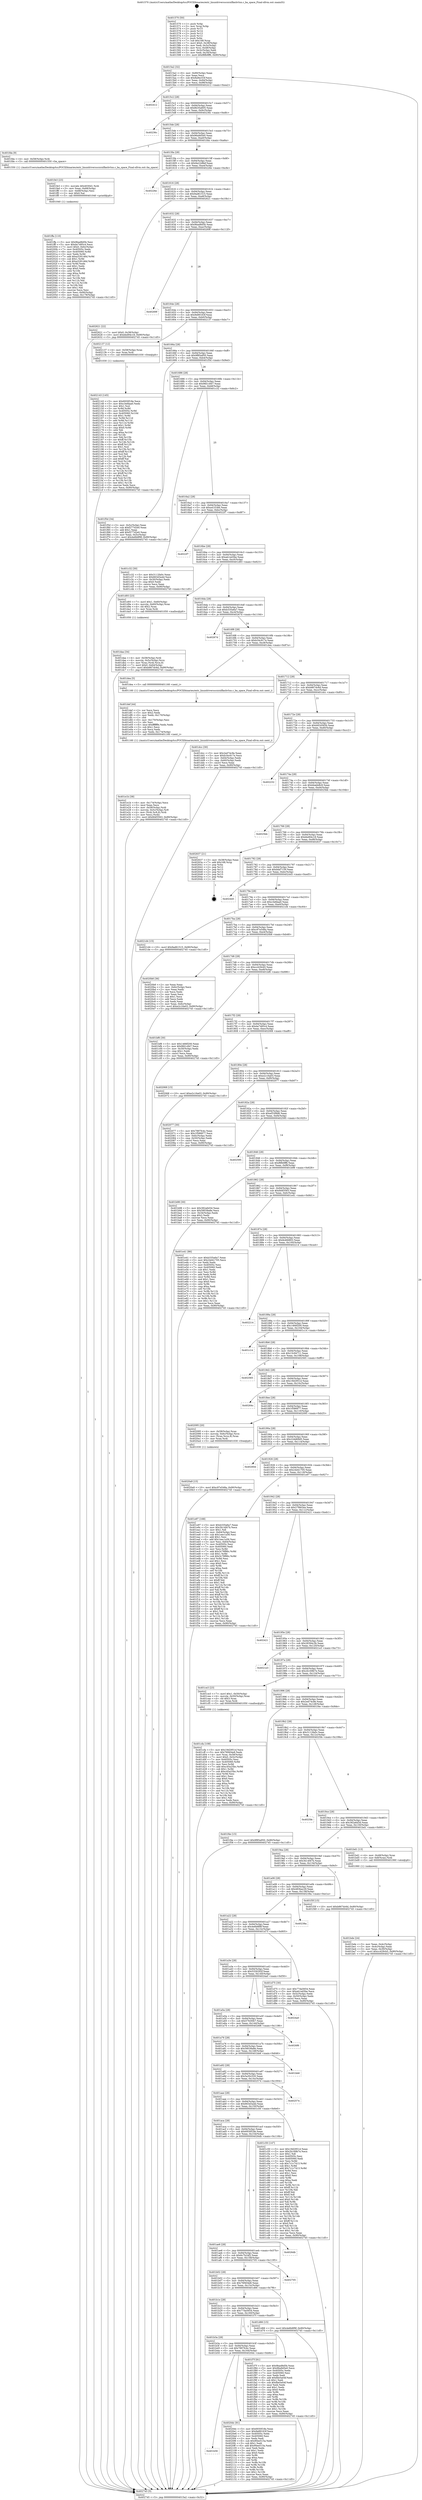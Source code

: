 digraph "0x401570" {
  label = "0x401570 (/mnt/c/Users/mathe/Desktop/tcc/POCII/binaries/extr_linuxdriversscsicxlflashvlun.c_ba_space_Final-ollvm.out::main(0))"
  labelloc = "t"
  node[shape=record]

  Entry [label="",width=0.3,height=0.3,shape=circle,fillcolor=black,style=filled]
  "0x4015a2" [label="{
     0x4015a2 [32]\l
     | [instrs]\l
     &nbsp;&nbsp;0x4015a2 \<+6\>: mov -0x90(%rbp),%eax\l
     &nbsp;&nbsp;0x4015a8 \<+2\>: mov %eax,%ecx\l
     &nbsp;&nbsp;0x4015aa \<+6\>: sub $0x8a9ec53f,%ecx\l
     &nbsp;&nbsp;0x4015b0 \<+6\>: mov %eax,-0x94(%rbp)\l
     &nbsp;&nbsp;0x4015b6 \<+6\>: mov %ecx,-0x98(%rbp)\l
     &nbsp;&nbsp;0x4015bc \<+6\>: je 0000000000402412 \<main+0xea2\>\l
  }"]
  "0x402412" [label="{
     0x402412\l
  }", style=dashed]
  "0x4015c2" [label="{
     0x4015c2 [28]\l
     | [instrs]\l
     &nbsp;&nbsp;0x4015c2 \<+5\>: jmp 00000000004015c7 \<main+0x57\>\l
     &nbsp;&nbsp;0x4015c7 \<+6\>: mov -0x94(%rbp),%eax\l
     &nbsp;&nbsp;0x4015cd \<+5\>: sub $0x8b35a605,%eax\l
     &nbsp;&nbsp;0x4015d2 \<+6\>: mov %eax,-0x9c(%rbp)\l
     &nbsp;&nbsp;0x4015d8 \<+6\>: je 000000000040236c \<main+0xdfc\>\l
  }"]
  Exit [label="",width=0.3,height=0.3,shape=circle,fillcolor=black,style=filled,peripheries=2]
  "0x40236c" [label="{
     0x40236c\l
  }", style=dashed]
  "0x4015de" [label="{
     0x4015de [28]\l
     | [instrs]\l
     &nbsp;&nbsp;0x4015de \<+5\>: jmp 00000000004015e3 \<main+0x73\>\l
     &nbsp;&nbsp;0x4015e3 \<+6\>: mov -0x94(%rbp),%eax\l
     &nbsp;&nbsp;0x4015e9 \<+5\>: sub $0x96a9d5e0,%eax\l
     &nbsp;&nbsp;0x4015ee \<+6\>: mov %eax,-0xa0(%rbp)\l
     &nbsp;&nbsp;0x4015f4 \<+6\>: je 0000000000401fda \<main+0xa6a\>\l
  }"]
  "0x402143" [label="{
     0x402143 [145]\l
     | [instrs]\l
     &nbsp;&nbsp;0x402143 \<+5\>: mov $0x6930f18e,%ecx\l
     &nbsp;&nbsp;0x402148 \<+5\>: mov $0xc3efdaa0,%edx\l
     &nbsp;&nbsp;0x40214d \<+3\>: mov $0x1,%sil\l
     &nbsp;&nbsp;0x402150 \<+3\>: xor %r8d,%r8d\l
     &nbsp;&nbsp;0x402153 \<+8\>: mov 0x40505c,%r9d\l
     &nbsp;&nbsp;0x40215b \<+8\>: mov 0x405060,%r10d\l
     &nbsp;&nbsp;0x402163 \<+4\>: sub $0x1,%r8d\l
     &nbsp;&nbsp;0x402167 \<+3\>: mov %r9d,%r11d\l
     &nbsp;&nbsp;0x40216a \<+3\>: add %r8d,%r11d\l
     &nbsp;&nbsp;0x40216d \<+4\>: imul %r11d,%r9d\l
     &nbsp;&nbsp;0x402171 \<+4\>: and $0x1,%r9d\l
     &nbsp;&nbsp;0x402175 \<+4\>: cmp $0x0,%r9d\l
     &nbsp;&nbsp;0x402179 \<+3\>: sete %bl\l
     &nbsp;&nbsp;0x40217c \<+4\>: cmp $0xa,%r10d\l
     &nbsp;&nbsp;0x402180 \<+4\>: setl %r14b\l
     &nbsp;&nbsp;0x402184 \<+3\>: mov %bl,%r15b\l
     &nbsp;&nbsp;0x402187 \<+4\>: xor $0xff,%r15b\l
     &nbsp;&nbsp;0x40218b \<+3\>: mov %r14b,%r12b\l
     &nbsp;&nbsp;0x40218e \<+4\>: xor $0xff,%r12b\l
     &nbsp;&nbsp;0x402192 \<+4\>: xor $0x1,%sil\l
     &nbsp;&nbsp;0x402196 \<+3\>: mov %r15b,%r13b\l
     &nbsp;&nbsp;0x402199 \<+4\>: and $0xff,%r13b\l
     &nbsp;&nbsp;0x40219d \<+3\>: and %sil,%bl\l
     &nbsp;&nbsp;0x4021a0 \<+3\>: mov %r12b,%al\l
     &nbsp;&nbsp;0x4021a3 \<+2\>: and $0xff,%al\l
     &nbsp;&nbsp;0x4021a5 \<+3\>: and %sil,%r14b\l
     &nbsp;&nbsp;0x4021a8 \<+3\>: or %bl,%r13b\l
     &nbsp;&nbsp;0x4021ab \<+3\>: or %r14b,%al\l
     &nbsp;&nbsp;0x4021ae \<+3\>: xor %al,%r13b\l
     &nbsp;&nbsp;0x4021b1 \<+3\>: or %r12b,%r15b\l
     &nbsp;&nbsp;0x4021b4 \<+4\>: xor $0xff,%r15b\l
     &nbsp;&nbsp;0x4021b8 \<+4\>: or $0x1,%sil\l
     &nbsp;&nbsp;0x4021bc \<+3\>: and %sil,%r15b\l
     &nbsp;&nbsp;0x4021bf \<+3\>: or %r15b,%r13b\l
     &nbsp;&nbsp;0x4021c2 \<+4\>: test $0x1,%r13b\l
     &nbsp;&nbsp;0x4021c6 \<+3\>: cmovne %edx,%ecx\l
     &nbsp;&nbsp;0x4021c9 \<+6\>: mov %ecx,-0x90(%rbp)\l
     &nbsp;&nbsp;0x4021cf \<+5\>: jmp 0000000000402745 \<main+0x11d5\>\l
  }"]
  "0x401fda" [label="{
     0x401fda [9]\l
     | [instrs]\l
     &nbsp;&nbsp;0x401fda \<+4\>: mov -0x58(%rbp),%rdi\l
     &nbsp;&nbsp;0x401fde \<+5\>: call 0000000000401550 \<ba_space\>\l
     | [calls]\l
     &nbsp;&nbsp;0x401550 \{1\} (/mnt/c/Users/mathe/Desktop/tcc/POCII/binaries/extr_linuxdriversscsicxlflashvlun.c_ba_space_Final-ollvm.out::ba_space)\l
  }"]
  "0x4015fa" [label="{
     0x4015fa [28]\l
     | [instrs]\l
     &nbsp;&nbsp;0x4015fa \<+5\>: jmp 00000000004015ff \<main+0x8f\>\l
     &nbsp;&nbsp;0x4015ff \<+6\>: mov -0x94(%rbp),%eax\l
     &nbsp;&nbsp;0x401605 \<+5\>: sub $0x9a22d8ef,%eax\l
     &nbsp;&nbsp;0x40160a \<+6\>: mov %eax,-0xa4(%rbp)\l
     &nbsp;&nbsp;0x401610 \<+6\>: je 000000000040226e \<main+0xcfe\>\l
  }"]
  "0x401b56" [label="{
     0x401b56\l
  }", style=dashed]
  "0x40226e" [label="{
     0x40226e\l
  }", style=dashed]
  "0x401616" [label="{
     0x401616 [28]\l
     | [instrs]\l
     &nbsp;&nbsp;0x401616 \<+5\>: jmp 000000000040161b \<main+0xab\>\l
     &nbsp;&nbsp;0x40161b \<+6\>: mov -0x94(%rbp),%eax\l
     &nbsp;&nbsp;0x401621 \<+5\>: sub $0x9ad61515,%eax\l
     &nbsp;&nbsp;0x401626 \<+6\>: mov %eax,-0xa8(%rbp)\l
     &nbsp;&nbsp;0x40162c \<+6\>: je 0000000000402621 \<main+0x10b1\>\l
  }"]
  "0x4020dc" [label="{
     0x4020dc [91]\l
     | [instrs]\l
     &nbsp;&nbsp;0x4020dc \<+5\>: mov $0x6930f18e,%eax\l
     &nbsp;&nbsp;0x4020e1 \<+5\>: mov $0x9e89163f,%ecx\l
     &nbsp;&nbsp;0x4020e6 \<+7\>: mov 0x40505c,%edx\l
     &nbsp;&nbsp;0x4020ed \<+7\>: mov 0x405060,%esi\l
     &nbsp;&nbsp;0x4020f4 \<+2\>: mov %edx,%edi\l
     &nbsp;&nbsp;0x4020f6 \<+6\>: sub $0x90ee515a,%edi\l
     &nbsp;&nbsp;0x4020fc \<+3\>: sub $0x1,%edi\l
     &nbsp;&nbsp;0x4020ff \<+6\>: add $0x90ee515a,%edi\l
     &nbsp;&nbsp;0x402105 \<+3\>: imul %edi,%edx\l
     &nbsp;&nbsp;0x402108 \<+3\>: and $0x1,%edx\l
     &nbsp;&nbsp;0x40210b \<+3\>: cmp $0x0,%edx\l
     &nbsp;&nbsp;0x40210e \<+4\>: sete %r8b\l
     &nbsp;&nbsp;0x402112 \<+3\>: cmp $0xa,%esi\l
     &nbsp;&nbsp;0x402115 \<+4\>: setl %r9b\l
     &nbsp;&nbsp;0x402119 \<+3\>: mov %r8b,%r10b\l
     &nbsp;&nbsp;0x40211c \<+3\>: and %r9b,%r10b\l
     &nbsp;&nbsp;0x40211f \<+3\>: xor %r9b,%r8b\l
     &nbsp;&nbsp;0x402122 \<+3\>: or %r8b,%r10b\l
     &nbsp;&nbsp;0x402125 \<+4\>: test $0x1,%r10b\l
     &nbsp;&nbsp;0x402129 \<+3\>: cmovne %ecx,%eax\l
     &nbsp;&nbsp;0x40212c \<+6\>: mov %eax,-0x90(%rbp)\l
     &nbsp;&nbsp;0x402132 \<+5\>: jmp 0000000000402745 \<main+0x11d5\>\l
  }"]
  "0x402621" [label="{
     0x402621 [22]\l
     | [instrs]\l
     &nbsp;&nbsp;0x402621 \<+7\>: movl $0x0,-0x38(%rbp)\l
     &nbsp;&nbsp;0x402628 \<+10\>: movl $0xbbd94c18,-0x90(%rbp)\l
     &nbsp;&nbsp;0x402632 \<+5\>: jmp 0000000000402745 \<main+0x11d5\>\l
  }"]
  "0x401632" [label="{
     0x401632 [28]\l
     | [instrs]\l
     &nbsp;&nbsp;0x401632 \<+5\>: jmp 0000000000401637 \<main+0xc7\>\l
     &nbsp;&nbsp;0x401637 \<+6\>: mov -0x94(%rbp),%eax\l
     &nbsp;&nbsp;0x40163d \<+5\>: sub $0x9bad8d5b,%eax\l
     &nbsp;&nbsp;0x401642 \<+6\>: mov %eax,-0xac(%rbp)\l
     &nbsp;&nbsp;0x401648 \<+6\>: je 000000000040269f \<main+0x112f\>\l
  }"]
  "0x4020a9" [label="{
     0x4020a9 [15]\l
     | [instrs]\l
     &nbsp;&nbsp;0x4020a9 \<+10\>: movl $0xc97e548a,-0x90(%rbp)\l
     &nbsp;&nbsp;0x4020b3 \<+5\>: jmp 0000000000402745 \<main+0x11d5\>\l
  }"]
  "0x40269f" [label="{
     0x40269f\l
  }", style=dashed]
  "0x40164e" [label="{
     0x40164e [28]\l
     | [instrs]\l
     &nbsp;&nbsp;0x40164e \<+5\>: jmp 0000000000401653 \<main+0xe3\>\l
     &nbsp;&nbsp;0x401653 \<+6\>: mov -0x94(%rbp),%eax\l
     &nbsp;&nbsp;0x401659 \<+5\>: sub $0x9e89163f,%eax\l
     &nbsp;&nbsp;0x40165e \<+6\>: mov %eax,-0xb0(%rbp)\l
     &nbsp;&nbsp;0x401664 \<+6\>: je 0000000000402137 \<main+0xbc7\>\l
  }"]
  "0x401ffa" [label="{
     0x401ffa [110]\l
     | [instrs]\l
     &nbsp;&nbsp;0x401ffa \<+5\>: mov $0x9bad8d5b,%esi\l
     &nbsp;&nbsp;0x401fff \<+5\>: mov $0xda7485c4,%ecx\l
     &nbsp;&nbsp;0x402004 \<+7\>: movl $0x0,-0x6c(%rbp)\l
     &nbsp;&nbsp;0x40200b \<+7\>: mov 0x40505c,%edx\l
     &nbsp;&nbsp;0x402012 \<+8\>: mov 0x405060,%r8d\l
     &nbsp;&nbsp;0x40201a \<+3\>: mov %edx,%r9d\l
     &nbsp;&nbsp;0x40201d \<+7\>: add $0xa328146d,%r9d\l
     &nbsp;&nbsp;0x402024 \<+4\>: sub $0x1,%r9d\l
     &nbsp;&nbsp;0x402028 \<+7\>: sub $0xa328146d,%r9d\l
     &nbsp;&nbsp;0x40202f \<+4\>: imul %r9d,%edx\l
     &nbsp;&nbsp;0x402033 \<+3\>: and $0x1,%edx\l
     &nbsp;&nbsp;0x402036 \<+3\>: cmp $0x0,%edx\l
     &nbsp;&nbsp;0x402039 \<+4\>: sete %r10b\l
     &nbsp;&nbsp;0x40203d \<+4\>: cmp $0xa,%r8d\l
     &nbsp;&nbsp;0x402041 \<+4\>: setl %r11b\l
     &nbsp;&nbsp;0x402045 \<+3\>: mov %r10b,%bl\l
     &nbsp;&nbsp;0x402048 \<+3\>: and %r11b,%bl\l
     &nbsp;&nbsp;0x40204b \<+3\>: xor %r11b,%r10b\l
     &nbsp;&nbsp;0x40204e \<+3\>: or %r10b,%bl\l
     &nbsp;&nbsp;0x402051 \<+3\>: test $0x1,%bl\l
     &nbsp;&nbsp;0x402054 \<+3\>: cmovne %ecx,%esi\l
     &nbsp;&nbsp;0x402057 \<+6\>: mov %esi,-0x90(%rbp)\l
     &nbsp;&nbsp;0x40205d \<+6\>: mov %eax,-0x178(%rbp)\l
     &nbsp;&nbsp;0x402063 \<+5\>: jmp 0000000000402745 \<main+0x11d5\>\l
  }"]
  "0x402137" [label="{
     0x402137 [12]\l
     | [instrs]\l
     &nbsp;&nbsp;0x402137 \<+4\>: mov -0x58(%rbp),%rax\l
     &nbsp;&nbsp;0x40213b \<+3\>: mov %rax,%rdi\l
     &nbsp;&nbsp;0x40213e \<+5\>: call 0000000000401030 \<free@plt\>\l
     | [calls]\l
     &nbsp;&nbsp;0x401030 \{1\} (unknown)\l
  }"]
  "0x40166a" [label="{
     0x40166a [28]\l
     | [instrs]\l
     &nbsp;&nbsp;0x40166a \<+5\>: jmp 000000000040166f \<main+0xff\>\l
     &nbsp;&nbsp;0x40166f \<+6\>: mov -0x94(%rbp),%eax\l
     &nbsp;&nbsp;0x401675 \<+5\>: sub $0x9f85a950,%eax\l
     &nbsp;&nbsp;0x40167a \<+6\>: mov %eax,-0xb4(%rbp)\l
     &nbsp;&nbsp;0x401680 \<+6\>: je 0000000000401f5d \<main+0x9ed\>\l
  }"]
  "0x401fe3" [label="{
     0x401fe3 [23]\l
     | [instrs]\l
     &nbsp;&nbsp;0x401fe3 \<+10\>: movabs $0x4030d1,%rdi\l
     &nbsp;&nbsp;0x401fed \<+3\>: mov %eax,-0x68(%rbp)\l
     &nbsp;&nbsp;0x401ff0 \<+3\>: mov -0x68(%rbp),%esi\l
     &nbsp;&nbsp;0x401ff3 \<+2\>: mov $0x0,%al\l
     &nbsp;&nbsp;0x401ff5 \<+5\>: call 0000000000401040 \<printf@plt\>\l
     | [calls]\l
     &nbsp;&nbsp;0x401040 \{1\} (unknown)\l
  }"]
  "0x401f5d" [label="{
     0x401f5d [34]\l
     | [instrs]\l
     &nbsp;&nbsp;0x401f5d \<+3\>: mov -0x5c(%rbp),%eax\l
     &nbsp;&nbsp;0x401f60 \<+5\>: sub $0xf277d2e0,%eax\l
     &nbsp;&nbsp;0x401f65 \<+3\>: add $0x1,%eax\l
     &nbsp;&nbsp;0x401f68 \<+5\>: add $0xf277d2e0,%eax\l
     &nbsp;&nbsp;0x401f6d \<+3\>: mov %eax,-0x5c(%rbp)\l
     &nbsp;&nbsp;0x401f70 \<+10\>: movl $0x4e6b8f9f,-0x90(%rbp)\l
     &nbsp;&nbsp;0x401f7a \<+5\>: jmp 0000000000402745 \<main+0x11d5\>\l
  }"]
  "0x401686" [label="{
     0x401686 [28]\l
     | [instrs]\l
     &nbsp;&nbsp;0x401686 \<+5\>: jmp 000000000040168b \<main+0x11b\>\l
     &nbsp;&nbsp;0x40168b \<+6\>: mov -0x94(%rbp),%eax\l
     &nbsp;&nbsp;0x401691 \<+5\>: sub $0x9fd1c847,%eax\l
     &nbsp;&nbsp;0x401696 \<+6\>: mov %eax,-0xb8(%rbp)\l
     &nbsp;&nbsp;0x40169c \<+6\>: je 0000000000401c32 \<main+0x6c2\>\l
  }"]
  "0x401b3a" [label="{
     0x401b3a [28]\l
     | [instrs]\l
     &nbsp;&nbsp;0x401b3a \<+5\>: jmp 0000000000401b3f \<main+0x5cf\>\l
     &nbsp;&nbsp;0x401b3f \<+6\>: mov -0x94(%rbp),%eax\l
     &nbsp;&nbsp;0x401b45 \<+5\>: sub $0x7897fc4c,%eax\l
     &nbsp;&nbsp;0x401b4a \<+6\>: mov %eax,-0x164(%rbp)\l
     &nbsp;&nbsp;0x401b50 \<+6\>: je 00000000004020dc \<main+0xb6c\>\l
  }"]
  "0x401c32" [label="{
     0x401c32 [30]\l
     | [instrs]\l
     &nbsp;&nbsp;0x401c32 \<+5\>: mov $0x3112fa0c,%eax\l
     &nbsp;&nbsp;0x401c37 \<+5\>: mov $0x663d3a4d,%ecx\l
     &nbsp;&nbsp;0x401c3c \<+3\>: mov -0x30(%rbp),%edx\l
     &nbsp;&nbsp;0x401c3f \<+3\>: cmp $0x0,%edx\l
     &nbsp;&nbsp;0x401c42 \<+3\>: cmove %ecx,%eax\l
     &nbsp;&nbsp;0x401c45 \<+6\>: mov %eax,-0x90(%rbp)\l
     &nbsp;&nbsp;0x401c4b \<+5\>: jmp 0000000000402745 \<main+0x11d5\>\l
  }"]
  "0x4016a2" [label="{
     0x4016a2 [28]\l
     | [instrs]\l
     &nbsp;&nbsp;0x4016a2 \<+5\>: jmp 00000000004016a7 \<main+0x137\>\l
     &nbsp;&nbsp;0x4016a7 \<+6\>: mov -0x94(%rbp),%eax\l
     &nbsp;&nbsp;0x4016ad \<+5\>: sub $0xa41f1feb,%eax\l
     &nbsp;&nbsp;0x4016b2 \<+6\>: mov %eax,-0xbc(%rbp)\l
     &nbsp;&nbsp;0x4016b8 \<+6\>: je 00000000004022f7 \<main+0xd87\>\l
  }"]
  "0x401f7f" [label="{
     0x401f7f [91]\l
     | [instrs]\l
     &nbsp;&nbsp;0x401f7f \<+5\>: mov $0x9bad8d5b,%eax\l
     &nbsp;&nbsp;0x401f84 \<+5\>: mov $0x96a9d5e0,%ecx\l
     &nbsp;&nbsp;0x401f89 \<+7\>: mov 0x40505c,%edx\l
     &nbsp;&nbsp;0x401f90 \<+7\>: mov 0x405060,%esi\l
     &nbsp;&nbsp;0x401f97 \<+2\>: mov %edx,%edi\l
     &nbsp;&nbsp;0x401f99 \<+6\>: add $0xfbe5a04f,%edi\l
     &nbsp;&nbsp;0x401f9f \<+3\>: sub $0x1,%edi\l
     &nbsp;&nbsp;0x401fa2 \<+6\>: sub $0xfbe5a04f,%edi\l
     &nbsp;&nbsp;0x401fa8 \<+3\>: imul %edi,%edx\l
     &nbsp;&nbsp;0x401fab \<+3\>: and $0x1,%edx\l
     &nbsp;&nbsp;0x401fae \<+3\>: cmp $0x0,%edx\l
     &nbsp;&nbsp;0x401fb1 \<+4\>: sete %r8b\l
     &nbsp;&nbsp;0x401fb5 \<+3\>: cmp $0xa,%esi\l
     &nbsp;&nbsp;0x401fb8 \<+4\>: setl %r9b\l
     &nbsp;&nbsp;0x401fbc \<+3\>: mov %r8b,%r10b\l
     &nbsp;&nbsp;0x401fbf \<+3\>: and %r9b,%r10b\l
     &nbsp;&nbsp;0x401fc2 \<+3\>: xor %r9b,%r8b\l
     &nbsp;&nbsp;0x401fc5 \<+3\>: or %r8b,%r10b\l
     &nbsp;&nbsp;0x401fc8 \<+4\>: test $0x1,%r10b\l
     &nbsp;&nbsp;0x401fcc \<+3\>: cmovne %ecx,%eax\l
     &nbsp;&nbsp;0x401fcf \<+6\>: mov %eax,-0x90(%rbp)\l
     &nbsp;&nbsp;0x401fd5 \<+5\>: jmp 0000000000402745 \<main+0x11d5\>\l
  }"]
  "0x4022f7" [label="{
     0x4022f7\l
  }", style=dashed]
  "0x4016be" [label="{
     0x4016be [28]\l
     | [instrs]\l
     &nbsp;&nbsp;0x4016be \<+5\>: jmp 00000000004016c3 \<main+0x153\>\l
     &nbsp;&nbsp;0x4016c3 \<+6\>: mov -0x94(%rbp),%eax\l
     &nbsp;&nbsp;0x4016c9 \<+5\>: sub $0xab1ed3be,%eax\l
     &nbsp;&nbsp;0x4016ce \<+6\>: mov %eax,-0xc0(%rbp)\l
     &nbsp;&nbsp;0x4016d4 \<+6\>: je 0000000000401d93 \<main+0x823\>\l
  }"]
  "0x401e1b" [label="{
     0x401e1b [38]\l
     | [instrs]\l
     &nbsp;&nbsp;0x401e1b \<+6\>: mov -0x174(%rbp),%ecx\l
     &nbsp;&nbsp;0x401e21 \<+3\>: imul %eax,%ecx\l
     &nbsp;&nbsp;0x401e24 \<+4\>: mov -0x58(%rbp),%rdi\l
     &nbsp;&nbsp;0x401e28 \<+4\>: movslq -0x5c(%rbp),%r8\l
     &nbsp;&nbsp;0x401e2c \<+4\>: mov (%rdi,%r8,8),%rdi\l
     &nbsp;&nbsp;0x401e30 \<+2\>: mov %ecx,(%rdi)\l
     &nbsp;&nbsp;0x401e32 \<+10\>: movl $0xfd4f3563,-0x90(%rbp)\l
     &nbsp;&nbsp;0x401e3c \<+5\>: jmp 0000000000402745 \<main+0x11d5\>\l
  }"]
  "0x401d93" [label="{
     0x401d93 [23]\l
     | [instrs]\l
     &nbsp;&nbsp;0x401d93 \<+7\>: movl $0x1,-0x60(%rbp)\l
     &nbsp;&nbsp;0x401d9a \<+4\>: movslq -0x60(%rbp),%rax\l
     &nbsp;&nbsp;0x401d9e \<+4\>: shl $0x2,%rax\l
     &nbsp;&nbsp;0x401da2 \<+3\>: mov %rax,%rdi\l
     &nbsp;&nbsp;0x401da5 \<+5\>: call 0000000000401050 \<malloc@plt\>\l
     | [calls]\l
     &nbsp;&nbsp;0x401050 \{1\} (unknown)\l
  }"]
  "0x4016da" [label="{
     0x4016da [28]\l
     | [instrs]\l
     &nbsp;&nbsp;0x4016da \<+5\>: jmp 00000000004016df \<main+0x16f\>\l
     &nbsp;&nbsp;0x4016df \<+6\>: mov -0x94(%rbp),%eax\l
     &nbsp;&nbsp;0x4016e5 \<+5\>: sub $0xb335a6a7,%eax\l
     &nbsp;&nbsp;0x4016ea \<+6\>: mov %eax,-0xc4(%rbp)\l
     &nbsp;&nbsp;0x4016f0 \<+6\>: je 000000000040267d \<main+0x110d\>\l
  }"]
  "0x401def" [label="{
     0x401def [44]\l
     | [instrs]\l
     &nbsp;&nbsp;0x401def \<+2\>: xor %ecx,%ecx\l
     &nbsp;&nbsp;0x401df1 \<+5\>: mov $0x2,%edx\l
     &nbsp;&nbsp;0x401df6 \<+6\>: mov %edx,-0x170(%rbp)\l
     &nbsp;&nbsp;0x401dfc \<+1\>: cltd\l
     &nbsp;&nbsp;0x401dfd \<+6\>: mov -0x170(%rbp),%esi\l
     &nbsp;&nbsp;0x401e03 \<+2\>: idiv %esi\l
     &nbsp;&nbsp;0x401e05 \<+6\>: imul $0xfffffffe,%edx,%edx\l
     &nbsp;&nbsp;0x401e0b \<+3\>: sub $0x1,%ecx\l
     &nbsp;&nbsp;0x401e0e \<+2\>: sub %ecx,%edx\l
     &nbsp;&nbsp;0x401e10 \<+6\>: mov %edx,-0x174(%rbp)\l
     &nbsp;&nbsp;0x401e16 \<+5\>: call 0000000000401160 \<next_i\>\l
     | [calls]\l
     &nbsp;&nbsp;0x401160 \{1\} (/mnt/c/Users/mathe/Desktop/tcc/POCII/binaries/extr_linuxdriversscsicxlflashvlun.c_ba_space_Final-ollvm.out::next_i)\l
  }"]
  "0x40267d" [label="{
     0x40267d\l
  }", style=dashed]
  "0x4016f6" [label="{
     0x4016f6 [28]\l
     | [instrs]\l
     &nbsp;&nbsp;0x4016f6 \<+5\>: jmp 00000000004016fb \<main+0x18b\>\l
     &nbsp;&nbsp;0x4016fb \<+6\>: mov -0x94(%rbp),%eax\l
     &nbsp;&nbsp;0x401701 \<+5\>: sub $0xb34c917e,%eax\l
     &nbsp;&nbsp;0x401706 \<+6\>: mov %eax,-0xc8(%rbp)\l
     &nbsp;&nbsp;0x40170c \<+6\>: je 0000000000401dea \<main+0x87a\>\l
  }"]
  "0x401daa" [label="{
     0x401daa [34]\l
     | [instrs]\l
     &nbsp;&nbsp;0x401daa \<+4\>: mov -0x58(%rbp),%rdi\l
     &nbsp;&nbsp;0x401dae \<+4\>: movslq -0x5c(%rbp),%rcx\l
     &nbsp;&nbsp;0x401db2 \<+4\>: mov %rax,(%rdi,%rcx,8)\l
     &nbsp;&nbsp;0x401db6 \<+7\>: movl $0x0,-0x64(%rbp)\l
     &nbsp;&nbsp;0x401dbd \<+10\>: movl $0xb867dc6d,-0x90(%rbp)\l
     &nbsp;&nbsp;0x401dc7 \<+5\>: jmp 0000000000402745 \<main+0x11d5\>\l
  }"]
  "0x401dea" [label="{
     0x401dea [5]\l
     | [instrs]\l
     &nbsp;&nbsp;0x401dea \<+5\>: call 0000000000401160 \<next_i\>\l
     | [calls]\l
     &nbsp;&nbsp;0x401160 \{1\} (/mnt/c/Users/mathe/Desktop/tcc/POCII/binaries/extr_linuxdriversscsicxlflashvlun.c_ba_space_Final-ollvm.out::next_i)\l
  }"]
  "0x401712" [label="{
     0x401712 [28]\l
     | [instrs]\l
     &nbsp;&nbsp;0x401712 \<+5\>: jmp 0000000000401717 \<main+0x1a7\>\l
     &nbsp;&nbsp;0x401717 \<+6\>: mov -0x94(%rbp),%eax\l
     &nbsp;&nbsp;0x40171d \<+5\>: sub $0xb867dc6d,%eax\l
     &nbsp;&nbsp;0x401722 \<+6\>: mov %eax,-0xcc(%rbp)\l
     &nbsp;&nbsp;0x401728 \<+6\>: je 0000000000401dcc \<main+0x85c\>\l
  }"]
  "0x401b1e" [label="{
     0x401b1e [28]\l
     | [instrs]\l
     &nbsp;&nbsp;0x401b1e \<+5\>: jmp 0000000000401b23 \<main+0x5b3\>\l
     &nbsp;&nbsp;0x401b23 \<+6\>: mov -0x94(%rbp),%eax\l
     &nbsp;&nbsp;0x401b29 \<+5\>: sub $0x77da5654,%eax\l
     &nbsp;&nbsp;0x401b2e \<+6\>: mov %eax,-0x160(%rbp)\l
     &nbsp;&nbsp;0x401b34 \<+6\>: je 0000000000401f7f \<main+0xa0f\>\l
  }"]
  "0x401dcc" [label="{
     0x401dcc [30]\l
     | [instrs]\l
     &nbsp;&nbsp;0x401dcc \<+5\>: mov $0x2ed74c9e,%eax\l
     &nbsp;&nbsp;0x401dd1 \<+5\>: mov $0xb34c917e,%ecx\l
     &nbsp;&nbsp;0x401dd6 \<+3\>: mov -0x64(%rbp),%edx\l
     &nbsp;&nbsp;0x401dd9 \<+3\>: cmp -0x60(%rbp),%edx\l
     &nbsp;&nbsp;0x401ddc \<+3\>: cmovl %ecx,%eax\l
     &nbsp;&nbsp;0x401ddf \<+6\>: mov %eax,-0x90(%rbp)\l
     &nbsp;&nbsp;0x401de5 \<+5\>: jmp 0000000000402745 \<main+0x11d5\>\l
  }"]
  "0x40172e" [label="{
     0x40172e [28]\l
     | [instrs]\l
     &nbsp;&nbsp;0x40172e \<+5\>: jmp 0000000000401733 \<main+0x1c3\>\l
     &nbsp;&nbsp;0x401733 \<+6\>: mov -0x94(%rbp),%eax\l
     &nbsp;&nbsp;0x401739 \<+5\>: sub $0xb924565b,%eax\l
     &nbsp;&nbsp;0x40173e \<+6\>: mov %eax,-0xd0(%rbp)\l
     &nbsp;&nbsp;0x401744 \<+6\>: je 0000000000402232 \<main+0xcc2\>\l
  }"]
  "0x401d66" [label="{
     0x401d66 [15]\l
     | [instrs]\l
     &nbsp;&nbsp;0x401d66 \<+10\>: movl $0x4e6b8f9f,-0x90(%rbp)\l
     &nbsp;&nbsp;0x401d70 \<+5\>: jmp 0000000000402745 \<main+0x11d5\>\l
  }"]
  "0x402232" [label="{
     0x402232\l
  }", style=dashed]
  "0x40174a" [label="{
     0x40174a [28]\l
     | [instrs]\l
     &nbsp;&nbsp;0x40174a \<+5\>: jmp 000000000040174f \<main+0x1df\>\l
     &nbsp;&nbsp;0x40174f \<+6\>: mov -0x94(%rbp),%eax\l
     &nbsp;&nbsp;0x401755 \<+5\>: sub $0xbbabb8c9,%eax\l
     &nbsp;&nbsp;0x40175a \<+6\>: mov %eax,-0xd4(%rbp)\l
     &nbsp;&nbsp;0x401760 \<+6\>: je 00000000004025bb \<main+0x104b\>\l
  }"]
  "0x401b02" [label="{
     0x401b02 [28]\l
     | [instrs]\l
     &nbsp;&nbsp;0x401b02 \<+5\>: jmp 0000000000401b07 \<main+0x597\>\l
     &nbsp;&nbsp;0x401b07 \<+6\>: mov -0x94(%rbp),%eax\l
     &nbsp;&nbsp;0x401b0d \<+5\>: sub $0x76f404e8,%eax\l
     &nbsp;&nbsp;0x401b12 \<+6\>: mov %eax,-0x15c(%rbp)\l
     &nbsp;&nbsp;0x401b18 \<+6\>: je 0000000000401d66 \<main+0x7f6\>\l
  }"]
  "0x4025bb" [label="{
     0x4025bb\l
  }", style=dashed]
  "0x401766" [label="{
     0x401766 [28]\l
     | [instrs]\l
     &nbsp;&nbsp;0x401766 \<+5\>: jmp 000000000040176b \<main+0x1fb\>\l
     &nbsp;&nbsp;0x40176b \<+6\>: mov -0x94(%rbp),%eax\l
     &nbsp;&nbsp;0x401771 \<+5\>: sub $0xbbd94c18,%eax\l
     &nbsp;&nbsp;0x401776 \<+6\>: mov %eax,-0xd8(%rbp)\l
     &nbsp;&nbsp;0x40177c \<+6\>: je 0000000000402637 \<main+0x10c7\>\l
  }"]
  "0x402705" [label="{
     0x402705\l
  }", style=dashed]
  "0x402637" [label="{
     0x402637 [21]\l
     | [instrs]\l
     &nbsp;&nbsp;0x402637 \<+3\>: mov -0x38(%rbp),%eax\l
     &nbsp;&nbsp;0x40263a \<+7\>: add $0x168,%rsp\l
     &nbsp;&nbsp;0x402641 \<+1\>: pop %rbx\l
     &nbsp;&nbsp;0x402642 \<+2\>: pop %r12\l
     &nbsp;&nbsp;0x402644 \<+2\>: pop %r13\l
     &nbsp;&nbsp;0x402646 \<+2\>: pop %r14\l
     &nbsp;&nbsp;0x402648 \<+2\>: pop %r15\l
     &nbsp;&nbsp;0x40264a \<+1\>: pop %rbp\l
     &nbsp;&nbsp;0x40264b \<+1\>: ret\l
  }"]
  "0x401782" [label="{
     0x401782 [28]\l
     | [instrs]\l
     &nbsp;&nbsp;0x401782 \<+5\>: jmp 0000000000401787 \<main+0x217\>\l
     &nbsp;&nbsp;0x401787 \<+6\>: mov -0x94(%rbp),%eax\l
     &nbsp;&nbsp;0x40178d \<+5\>: sub $0xbfaf7159,%eax\l
     &nbsp;&nbsp;0x401792 \<+6\>: mov %eax,-0xdc(%rbp)\l
     &nbsp;&nbsp;0x401798 \<+6\>: je 0000000000402445 \<main+0xed5\>\l
  }"]
  "0x401ae6" [label="{
     0x401ae6 [28]\l
     | [instrs]\l
     &nbsp;&nbsp;0x401ae6 \<+5\>: jmp 0000000000401aeb \<main+0x57b\>\l
     &nbsp;&nbsp;0x401aeb \<+6\>: mov -0x94(%rbp),%eax\l
     &nbsp;&nbsp;0x401af1 \<+5\>: sub $0x6c7b24f2,%eax\l
     &nbsp;&nbsp;0x401af6 \<+6\>: mov %eax,-0x158(%rbp)\l
     &nbsp;&nbsp;0x401afc \<+6\>: je 0000000000402705 \<main+0x1195\>\l
  }"]
  "0x402445" [label="{
     0x402445\l
  }", style=dashed]
  "0x40179e" [label="{
     0x40179e [28]\l
     | [instrs]\l
     &nbsp;&nbsp;0x40179e \<+5\>: jmp 00000000004017a3 \<main+0x233\>\l
     &nbsp;&nbsp;0x4017a3 \<+6\>: mov -0x94(%rbp),%eax\l
     &nbsp;&nbsp;0x4017a9 \<+5\>: sub $0xc3efdaa0,%eax\l
     &nbsp;&nbsp;0x4017ae \<+6\>: mov %eax,-0xe0(%rbp)\l
     &nbsp;&nbsp;0x4017b4 \<+6\>: je 00000000004021d4 \<main+0xc64\>\l
  }"]
  "0x4026db" [label="{
     0x4026db\l
  }", style=dashed]
  "0x4021d4" [label="{
     0x4021d4 [15]\l
     | [instrs]\l
     &nbsp;&nbsp;0x4021d4 \<+10\>: movl $0x9ad61515,-0x90(%rbp)\l
     &nbsp;&nbsp;0x4021de \<+5\>: jmp 0000000000402745 \<main+0x11d5\>\l
  }"]
  "0x4017ba" [label="{
     0x4017ba [28]\l
     | [instrs]\l
     &nbsp;&nbsp;0x4017ba \<+5\>: jmp 00000000004017bf \<main+0x24f\>\l
     &nbsp;&nbsp;0x4017bf \<+6\>: mov -0x94(%rbp),%eax\l
     &nbsp;&nbsp;0x4017c5 \<+5\>: sub $0xc97e548a,%eax\l
     &nbsp;&nbsp;0x4017ca \<+6\>: mov %eax,-0xe4(%rbp)\l
     &nbsp;&nbsp;0x4017d0 \<+6\>: je 00000000004020b8 \<main+0xb48\>\l
  }"]
  "0x401cfa" [label="{
     0x401cfa [108]\l
     | [instrs]\l
     &nbsp;&nbsp;0x401cfa \<+5\>: mov $0x19d2951d,%ecx\l
     &nbsp;&nbsp;0x401cff \<+5\>: mov $0x76f404e8,%edx\l
     &nbsp;&nbsp;0x401d04 \<+4\>: mov %rax,-0x58(%rbp)\l
     &nbsp;&nbsp;0x401d08 \<+7\>: movl $0x0,-0x5c(%rbp)\l
     &nbsp;&nbsp;0x401d0f \<+7\>: mov 0x40505c,%esi\l
     &nbsp;&nbsp;0x401d16 \<+8\>: mov 0x405060,%r8d\l
     &nbsp;&nbsp;0x401d1e \<+3\>: mov %esi,%r9d\l
     &nbsp;&nbsp;0x401d21 \<+7\>: add $0xc45a25bc,%r9d\l
     &nbsp;&nbsp;0x401d28 \<+4\>: sub $0x1,%r9d\l
     &nbsp;&nbsp;0x401d2c \<+7\>: sub $0xc45a25bc,%r9d\l
     &nbsp;&nbsp;0x401d33 \<+4\>: imul %r9d,%esi\l
     &nbsp;&nbsp;0x401d37 \<+3\>: and $0x1,%esi\l
     &nbsp;&nbsp;0x401d3a \<+3\>: cmp $0x0,%esi\l
     &nbsp;&nbsp;0x401d3d \<+4\>: sete %r10b\l
     &nbsp;&nbsp;0x401d41 \<+4\>: cmp $0xa,%r8d\l
     &nbsp;&nbsp;0x401d45 \<+4\>: setl %r11b\l
     &nbsp;&nbsp;0x401d49 \<+3\>: mov %r10b,%bl\l
     &nbsp;&nbsp;0x401d4c \<+3\>: and %r11b,%bl\l
     &nbsp;&nbsp;0x401d4f \<+3\>: xor %r11b,%r10b\l
     &nbsp;&nbsp;0x401d52 \<+3\>: or %r10b,%bl\l
     &nbsp;&nbsp;0x401d55 \<+3\>: test $0x1,%bl\l
     &nbsp;&nbsp;0x401d58 \<+3\>: cmovne %edx,%ecx\l
     &nbsp;&nbsp;0x401d5b \<+6\>: mov %ecx,-0x90(%rbp)\l
     &nbsp;&nbsp;0x401d61 \<+5\>: jmp 0000000000402745 \<main+0x11d5\>\l
  }"]
  "0x4020b8" [label="{
     0x4020b8 [36]\l
     | [instrs]\l
     &nbsp;&nbsp;0x4020b8 \<+2\>: xor %eax,%eax\l
     &nbsp;&nbsp;0x4020ba \<+3\>: mov -0x6c(%rbp),%ecx\l
     &nbsp;&nbsp;0x4020bd \<+2\>: mov %eax,%edx\l
     &nbsp;&nbsp;0x4020bf \<+2\>: sub %ecx,%edx\l
     &nbsp;&nbsp;0x4020c1 \<+2\>: mov %eax,%ecx\l
     &nbsp;&nbsp;0x4020c3 \<+3\>: sub $0x1,%ecx\l
     &nbsp;&nbsp;0x4020c6 \<+2\>: add %ecx,%edx\l
     &nbsp;&nbsp;0x4020c8 \<+2\>: sub %edx,%eax\l
     &nbsp;&nbsp;0x4020ca \<+3\>: mov %eax,-0x6c(%rbp)\l
     &nbsp;&nbsp;0x4020cd \<+10\>: movl $0xe2c16a03,-0x90(%rbp)\l
     &nbsp;&nbsp;0x4020d7 \<+5\>: jmp 0000000000402745 \<main+0x11d5\>\l
  }"]
  "0x4017d6" [label="{
     0x4017d6 [28]\l
     | [instrs]\l
     &nbsp;&nbsp;0x4017d6 \<+5\>: jmp 00000000004017db \<main+0x26b\>\l
     &nbsp;&nbsp;0x4017db \<+6\>: mov -0x94(%rbp),%eax\l
     &nbsp;&nbsp;0x4017e1 \<+5\>: sub $0xcc429cb5,%eax\l
     &nbsp;&nbsp;0x4017e6 \<+6\>: mov %eax,-0xe8(%rbp)\l
     &nbsp;&nbsp;0x4017ec \<+6\>: je 0000000000401bf6 \<main+0x686\>\l
  }"]
  "0x401aca" [label="{
     0x401aca [28]\l
     | [instrs]\l
     &nbsp;&nbsp;0x401aca \<+5\>: jmp 0000000000401acf \<main+0x55f\>\l
     &nbsp;&nbsp;0x401acf \<+6\>: mov -0x94(%rbp),%eax\l
     &nbsp;&nbsp;0x401ad5 \<+5\>: sub $0x6930f18e,%eax\l
     &nbsp;&nbsp;0x401ada \<+6\>: mov %eax,-0x154(%rbp)\l
     &nbsp;&nbsp;0x401ae0 \<+6\>: je 00000000004026db \<main+0x116b\>\l
  }"]
  "0x401bf6" [label="{
     0x401bf6 [30]\l
     | [instrs]\l
     &nbsp;&nbsp;0x401bf6 \<+5\>: mov $0x1466f200,%eax\l
     &nbsp;&nbsp;0x401bfb \<+5\>: mov $0x9fd1c847,%ecx\l
     &nbsp;&nbsp;0x401c00 \<+3\>: mov -0x30(%rbp),%edx\l
     &nbsp;&nbsp;0x401c03 \<+3\>: cmp $0x1,%edx\l
     &nbsp;&nbsp;0x401c06 \<+3\>: cmovl %ecx,%eax\l
     &nbsp;&nbsp;0x401c09 \<+6\>: mov %eax,-0x90(%rbp)\l
     &nbsp;&nbsp;0x401c0f \<+5\>: jmp 0000000000402745 \<main+0x11d5\>\l
  }"]
  "0x4017f2" [label="{
     0x4017f2 [28]\l
     | [instrs]\l
     &nbsp;&nbsp;0x4017f2 \<+5\>: jmp 00000000004017f7 \<main+0x287\>\l
     &nbsp;&nbsp;0x4017f7 \<+6\>: mov -0x94(%rbp),%eax\l
     &nbsp;&nbsp;0x4017fd \<+5\>: sub $0xda7485c4,%eax\l
     &nbsp;&nbsp;0x401802 \<+6\>: mov %eax,-0xec(%rbp)\l
     &nbsp;&nbsp;0x401808 \<+6\>: je 0000000000402068 \<main+0xaf8\>\l
  }"]
  "0x401c50" [label="{
     0x401c50 [147]\l
     | [instrs]\l
     &nbsp;&nbsp;0x401c50 \<+5\>: mov $0x19d2951d,%eax\l
     &nbsp;&nbsp;0x401c55 \<+5\>: mov $0x2b169b7e,%ecx\l
     &nbsp;&nbsp;0x401c5a \<+2\>: mov $0x1,%dl\l
     &nbsp;&nbsp;0x401c5c \<+7\>: mov 0x40505c,%esi\l
     &nbsp;&nbsp;0x401c63 \<+7\>: mov 0x405060,%edi\l
     &nbsp;&nbsp;0x401c6a \<+3\>: mov %esi,%r8d\l
     &nbsp;&nbsp;0x401c6d \<+7\>: sub $0x7c1c7413,%r8d\l
     &nbsp;&nbsp;0x401c74 \<+4\>: sub $0x1,%r8d\l
     &nbsp;&nbsp;0x401c78 \<+7\>: add $0x7c1c7413,%r8d\l
     &nbsp;&nbsp;0x401c7f \<+4\>: imul %r8d,%esi\l
     &nbsp;&nbsp;0x401c83 \<+3\>: and $0x1,%esi\l
     &nbsp;&nbsp;0x401c86 \<+3\>: cmp $0x0,%esi\l
     &nbsp;&nbsp;0x401c89 \<+4\>: sete %r9b\l
     &nbsp;&nbsp;0x401c8d \<+3\>: cmp $0xa,%edi\l
     &nbsp;&nbsp;0x401c90 \<+4\>: setl %r10b\l
     &nbsp;&nbsp;0x401c94 \<+3\>: mov %r9b,%r11b\l
     &nbsp;&nbsp;0x401c97 \<+4\>: xor $0xff,%r11b\l
     &nbsp;&nbsp;0x401c9b \<+3\>: mov %r10b,%bl\l
     &nbsp;&nbsp;0x401c9e \<+3\>: xor $0xff,%bl\l
     &nbsp;&nbsp;0x401ca1 \<+3\>: xor $0x0,%dl\l
     &nbsp;&nbsp;0x401ca4 \<+3\>: mov %r11b,%r14b\l
     &nbsp;&nbsp;0x401ca7 \<+4\>: and $0x0,%r14b\l
     &nbsp;&nbsp;0x401cab \<+3\>: and %dl,%r9b\l
     &nbsp;&nbsp;0x401cae \<+3\>: mov %bl,%r15b\l
     &nbsp;&nbsp;0x401cb1 \<+4\>: and $0x0,%r15b\l
     &nbsp;&nbsp;0x401cb5 \<+3\>: and %dl,%r10b\l
     &nbsp;&nbsp;0x401cb8 \<+3\>: or %r9b,%r14b\l
     &nbsp;&nbsp;0x401cbb \<+3\>: or %r10b,%r15b\l
     &nbsp;&nbsp;0x401cbe \<+3\>: xor %r15b,%r14b\l
     &nbsp;&nbsp;0x401cc1 \<+3\>: or %bl,%r11b\l
     &nbsp;&nbsp;0x401cc4 \<+4\>: xor $0xff,%r11b\l
     &nbsp;&nbsp;0x401cc8 \<+3\>: or $0x0,%dl\l
     &nbsp;&nbsp;0x401ccb \<+3\>: and %dl,%r11b\l
     &nbsp;&nbsp;0x401cce \<+3\>: or %r11b,%r14b\l
     &nbsp;&nbsp;0x401cd1 \<+4\>: test $0x1,%r14b\l
     &nbsp;&nbsp;0x401cd5 \<+3\>: cmovne %ecx,%eax\l
     &nbsp;&nbsp;0x401cd8 \<+6\>: mov %eax,-0x90(%rbp)\l
     &nbsp;&nbsp;0x401cde \<+5\>: jmp 0000000000402745 \<main+0x11d5\>\l
  }"]
  "0x402068" [label="{
     0x402068 [15]\l
     | [instrs]\l
     &nbsp;&nbsp;0x402068 \<+10\>: movl $0xe2c16a03,-0x90(%rbp)\l
     &nbsp;&nbsp;0x402072 \<+5\>: jmp 0000000000402745 \<main+0x11d5\>\l
  }"]
  "0x40180e" [label="{
     0x40180e [28]\l
     | [instrs]\l
     &nbsp;&nbsp;0x40180e \<+5\>: jmp 0000000000401813 \<main+0x2a3\>\l
     &nbsp;&nbsp;0x401813 \<+6\>: mov -0x94(%rbp),%eax\l
     &nbsp;&nbsp;0x401819 \<+5\>: sub $0xe2c16a03,%eax\l
     &nbsp;&nbsp;0x40181e \<+6\>: mov %eax,-0xf0(%rbp)\l
     &nbsp;&nbsp;0x401824 \<+6\>: je 0000000000402077 \<main+0xb07\>\l
  }"]
  "0x401aae" [label="{
     0x401aae [28]\l
     | [instrs]\l
     &nbsp;&nbsp;0x401aae \<+5\>: jmp 0000000000401ab3 \<main+0x543\>\l
     &nbsp;&nbsp;0x401ab3 \<+6\>: mov -0x94(%rbp),%eax\l
     &nbsp;&nbsp;0x401ab9 \<+5\>: sub $0x663d3a4d,%eax\l
     &nbsp;&nbsp;0x401abe \<+6\>: mov %eax,-0x150(%rbp)\l
     &nbsp;&nbsp;0x401ac4 \<+6\>: je 0000000000401c50 \<main+0x6e0\>\l
  }"]
  "0x402077" [label="{
     0x402077 [30]\l
     | [instrs]\l
     &nbsp;&nbsp;0x402077 \<+5\>: mov $0x7897fc4c,%eax\l
     &nbsp;&nbsp;0x40207c \<+5\>: mov $0x1f586877,%ecx\l
     &nbsp;&nbsp;0x402081 \<+3\>: mov -0x6c(%rbp),%edx\l
     &nbsp;&nbsp;0x402084 \<+3\>: cmp -0x50(%rbp),%edx\l
     &nbsp;&nbsp;0x402087 \<+3\>: cmovl %ecx,%eax\l
     &nbsp;&nbsp;0x40208a \<+6\>: mov %eax,-0x90(%rbp)\l
     &nbsp;&nbsp;0x402090 \<+5\>: jmp 0000000000402745 \<main+0x11d5\>\l
  }"]
  "0x40182a" [label="{
     0x40182a [28]\l
     | [instrs]\l
     &nbsp;&nbsp;0x40182a \<+5\>: jmp 000000000040182f \<main+0x2bf\>\l
     &nbsp;&nbsp;0x40182f \<+6\>: mov -0x94(%rbp),%eax\l
     &nbsp;&nbsp;0x401835 \<+5\>: sub $0xef33f9d6,%eax\l
     &nbsp;&nbsp;0x40183a \<+6\>: mov %eax,-0xf4(%rbp)\l
     &nbsp;&nbsp;0x401840 \<+6\>: je 0000000000402595 \<main+0x1025\>\l
  }"]
  "0x402574" [label="{
     0x402574\l
  }", style=dashed]
  "0x402595" [label="{
     0x402595\l
  }", style=dashed]
  "0x401846" [label="{
     0x401846 [28]\l
     | [instrs]\l
     &nbsp;&nbsp;0x401846 \<+5\>: jmp 000000000040184b \<main+0x2db\>\l
     &nbsp;&nbsp;0x40184b \<+6\>: mov -0x94(%rbp),%eax\l
     &nbsp;&nbsp;0x401851 \<+5\>: sub $0xf8fb9ff6,%eax\l
     &nbsp;&nbsp;0x401856 \<+6\>: mov %eax,-0xf8(%rbp)\l
     &nbsp;&nbsp;0x40185c \<+6\>: je 0000000000401b98 \<main+0x628\>\l
  }"]
  "0x401a92" [label="{
     0x401a92 [28]\l
     | [instrs]\l
     &nbsp;&nbsp;0x401a92 \<+5\>: jmp 0000000000401a97 \<main+0x527\>\l
     &nbsp;&nbsp;0x401a97 \<+6\>: mov -0x94(%rbp),%eax\l
     &nbsp;&nbsp;0x401a9d \<+5\>: sub $0x5a30c520,%eax\l
     &nbsp;&nbsp;0x401aa2 \<+6\>: mov %eax,-0x14c(%rbp)\l
     &nbsp;&nbsp;0x401aa8 \<+6\>: je 0000000000402574 \<main+0x1004\>\l
  }"]
  "0x401b98" [label="{
     0x401b98 [30]\l
     | [instrs]\l
     &nbsp;&nbsp;0x401b98 \<+5\>: mov $0x382a6d3d,%eax\l
     &nbsp;&nbsp;0x401b9d \<+5\>: mov $0x58038a8e,%ecx\l
     &nbsp;&nbsp;0x401ba2 \<+3\>: mov -0x34(%rbp),%edx\l
     &nbsp;&nbsp;0x401ba5 \<+3\>: cmp $0x2,%edx\l
     &nbsp;&nbsp;0x401ba8 \<+3\>: cmovne %ecx,%eax\l
     &nbsp;&nbsp;0x401bab \<+6\>: mov %eax,-0x90(%rbp)\l
     &nbsp;&nbsp;0x401bb1 \<+5\>: jmp 0000000000402745 \<main+0x11d5\>\l
  }"]
  "0x401862" [label="{
     0x401862 [28]\l
     | [instrs]\l
     &nbsp;&nbsp;0x401862 \<+5\>: jmp 0000000000401867 \<main+0x2f7\>\l
     &nbsp;&nbsp;0x401867 \<+6\>: mov -0x94(%rbp),%eax\l
     &nbsp;&nbsp;0x40186d \<+5\>: sub $0xfd4f3563,%eax\l
     &nbsp;&nbsp;0x401872 \<+6\>: mov %eax,-0xfc(%rbp)\l
     &nbsp;&nbsp;0x401878 \<+6\>: je 0000000000401e41 \<main+0x8d1\>\l
  }"]
  "0x402745" [label="{
     0x402745 [5]\l
     | [instrs]\l
     &nbsp;&nbsp;0x402745 \<+5\>: jmp 00000000004015a2 \<main+0x32\>\l
  }"]
  "0x401570" [label="{
     0x401570 [50]\l
     | [instrs]\l
     &nbsp;&nbsp;0x401570 \<+1\>: push %rbp\l
     &nbsp;&nbsp;0x401571 \<+3\>: mov %rsp,%rbp\l
     &nbsp;&nbsp;0x401574 \<+2\>: push %r15\l
     &nbsp;&nbsp;0x401576 \<+2\>: push %r14\l
     &nbsp;&nbsp;0x401578 \<+2\>: push %r13\l
     &nbsp;&nbsp;0x40157a \<+2\>: push %r12\l
     &nbsp;&nbsp;0x40157c \<+1\>: push %rbx\l
     &nbsp;&nbsp;0x40157d \<+7\>: sub $0x168,%rsp\l
     &nbsp;&nbsp;0x401584 \<+7\>: movl $0x0,-0x38(%rbp)\l
     &nbsp;&nbsp;0x40158b \<+3\>: mov %edi,-0x3c(%rbp)\l
     &nbsp;&nbsp;0x40158e \<+4\>: mov %rsi,-0x48(%rbp)\l
     &nbsp;&nbsp;0x401592 \<+3\>: mov -0x3c(%rbp),%edi\l
     &nbsp;&nbsp;0x401595 \<+3\>: mov %edi,-0x34(%rbp)\l
     &nbsp;&nbsp;0x401598 \<+10\>: movl $0xf8fb9ff6,-0x90(%rbp)\l
  }"]
  "0x401bb6" [label="{
     0x401bb6\l
  }", style=dashed]
  "0x401e41" [label="{
     0x401e41 [86]\l
     | [instrs]\l
     &nbsp;&nbsp;0x401e41 \<+5\>: mov $0xb335a6a7,%eax\l
     &nbsp;&nbsp;0x401e46 \<+5\>: mov $0x24d41705,%ecx\l
     &nbsp;&nbsp;0x401e4b \<+2\>: xor %edx,%edx\l
     &nbsp;&nbsp;0x401e4d \<+7\>: mov 0x40505c,%esi\l
     &nbsp;&nbsp;0x401e54 \<+7\>: mov 0x405060,%edi\l
     &nbsp;&nbsp;0x401e5b \<+3\>: sub $0x1,%edx\l
     &nbsp;&nbsp;0x401e5e \<+3\>: mov %esi,%r8d\l
     &nbsp;&nbsp;0x401e61 \<+3\>: add %edx,%r8d\l
     &nbsp;&nbsp;0x401e64 \<+4\>: imul %r8d,%esi\l
     &nbsp;&nbsp;0x401e68 \<+3\>: and $0x1,%esi\l
     &nbsp;&nbsp;0x401e6b \<+3\>: cmp $0x0,%esi\l
     &nbsp;&nbsp;0x401e6e \<+4\>: sete %r9b\l
     &nbsp;&nbsp;0x401e72 \<+3\>: cmp $0xa,%edi\l
     &nbsp;&nbsp;0x401e75 \<+4\>: setl %r10b\l
     &nbsp;&nbsp;0x401e79 \<+3\>: mov %r9b,%r11b\l
     &nbsp;&nbsp;0x401e7c \<+3\>: and %r10b,%r11b\l
     &nbsp;&nbsp;0x401e7f \<+3\>: xor %r10b,%r9b\l
     &nbsp;&nbsp;0x401e82 \<+3\>: or %r9b,%r11b\l
     &nbsp;&nbsp;0x401e85 \<+4\>: test $0x1,%r11b\l
     &nbsp;&nbsp;0x401e89 \<+3\>: cmovne %ecx,%eax\l
     &nbsp;&nbsp;0x401e8c \<+6\>: mov %eax,-0x90(%rbp)\l
     &nbsp;&nbsp;0x401e92 \<+5\>: jmp 0000000000402745 \<main+0x11d5\>\l
  }"]
  "0x40187e" [label="{
     0x40187e [28]\l
     | [instrs]\l
     &nbsp;&nbsp;0x40187e \<+5\>: jmp 0000000000401883 \<main+0x313\>\l
     &nbsp;&nbsp;0x401883 \<+6\>: mov -0x94(%rbp),%eax\l
     &nbsp;&nbsp;0x401889 \<+5\>: sub $0xfe466803,%eax\l
     &nbsp;&nbsp;0x40188e \<+6\>: mov %eax,-0x100(%rbp)\l
     &nbsp;&nbsp;0x401894 \<+6\>: je 0000000000402214 \<main+0xca4\>\l
  }"]
  "0x401a76" [label="{
     0x401a76 [28]\l
     | [instrs]\l
     &nbsp;&nbsp;0x401a76 \<+5\>: jmp 0000000000401a7b \<main+0x50b\>\l
     &nbsp;&nbsp;0x401a7b \<+6\>: mov -0x94(%rbp),%eax\l
     &nbsp;&nbsp;0x401a81 \<+5\>: sub $0x58038a8e,%eax\l
     &nbsp;&nbsp;0x401a86 \<+6\>: mov %eax,-0x148(%rbp)\l
     &nbsp;&nbsp;0x401a8c \<+6\>: je 0000000000401bb6 \<main+0x646\>\l
  }"]
  "0x402214" [label="{
     0x402214\l
  }", style=dashed]
  "0x40189a" [label="{
     0x40189a [28]\l
     | [instrs]\l
     &nbsp;&nbsp;0x40189a \<+5\>: jmp 000000000040189f \<main+0x32f\>\l
     &nbsp;&nbsp;0x40189f \<+6\>: mov -0x94(%rbp),%eax\l
     &nbsp;&nbsp;0x4018a5 \<+5\>: sub $0x1466f200,%eax\l
     &nbsp;&nbsp;0x4018aa \<+6\>: mov %eax,-0x104(%rbp)\l
     &nbsp;&nbsp;0x4018b0 \<+6\>: je 0000000000401c14 \<main+0x6a4\>\l
  }"]
  "0x4026f6" [label="{
     0x4026f6\l
  }", style=dashed]
  "0x401c14" [label="{
     0x401c14\l
  }", style=dashed]
  "0x4018b6" [label="{
     0x4018b6 [28]\l
     | [instrs]\l
     &nbsp;&nbsp;0x4018b6 \<+5\>: jmp 00000000004018bb \<main+0x34b\>\l
     &nbsp;&nbsp;0x4018bb \<+6\>: mov -0x94(%rbp),%eax\l
     &nbsp;&nbsp;0x4018c1 \<+5\>: sub $0x15c94711,%eax\l
     &nbsp;&nbsp;0x4018c6 \<+6\>: mov %eax,-0x108(%rbp)\l
     &nbsp;&nbsp;0x4018cc \<+6\>: je 0000000000402565 \<main+0xff5\>\l
  }"]
  "0x401a5a" [label="{
     0x401a5a [28]\l
     | [instrs]\l
     &nbsp;&nbsp;0x401a5a \<+5\>: jmp 0000000000401a5f \<main+0x4ef\>\l
     &nbsp;&nbsp;0x401a5f \<+6\>: mov -0x94(%rbp),%eax\l
     &nbsp;&nbsp;0x401a65 \<+5\>: sub $0x57fc00b7,%eax\l
     &nbsp;&nbsp;0x401a6a \<+6\>: mov %eax,-0x144(%rbp)\l
     &nbsp;&nbsp;0x401a70 \<+6\>: je 00000000004026f6 \<main+0x1186\>\l
  }"]
  "0x402565" [label="{
     0x402565\l
  }", style=dashed]
  "0x4018d2" [label="{
     0x4018d2 [28]\l
     | [instrs]\l
     &nbsp;&nbsp;0x4018d2 \<+5\>: jmp 00000000004018d7 \<main+0x367\>\l
     &nbsp;&nbsp;0x4018d7 \<+6\>: mov -0x94(%rbp),%eax\l
     &nbsp;&nbsp;0x4018dd \<+5\>: sub $0x19d2951d,%eax\l
     &nbsp;&nbsp;0x4018e2 \<+6\>: mov %eax,-0x10c(%rbp)\l
     &nbsp;&nbsp;0x4018e8 \<+6\>: je 000000000040264c \<main+0x10dc\>\l
  }"]
  "0x4024a0" [label="{
     0x4024a0\l
  }", style=dashed]
  "0x40264c" [label="{
     0x40264c\l
  }", style=dashed]
  "0x4018ee" [label="{
     0x4018ee [28]\l
     | [instrs]\l
     &nbsp;&nbsp;0x4018ee \<+5\>: jmp 00000000004018f3 \<main+0x383\>\l
     &nbsp;&nbsp;0x4018f3 \<+6\>: mov -0x94(%rbp),%eax\l
     &nbsp;&nbsp;0x4018f9 \<+5\>: sub $0x1f586877,%eax\l
     &nbsp;&nbsp;0x4018fe \<+6\>: mov %eax,-0x110(%rbp)\l
     &nbsp;&nbsp;0x401904 \<+6\>: je 0000000000402095 \<main+0xb25\>\l
  }"]
  "0x401a3e" [label="{
     0x401a3e [28]\l
     | [instrs]\l
     &nbsp;&nbsp;0x401a3e \<+5\>: jmp 0000000000401a43 \<main+0x4d3\>\l
     &nbsp;&nbsp;0x401a43 \<+6\>: mov -0x94(%rbp),%eax\l
     &nbsp;&nbsp;0x401a49 \<+5\>: sub $0x5326292f,%eax\l
     &nbsp;&nbsp;0x401a4e \<+6\>: mov %eax,-0x140(%rbp)\l
     &nbsp;&nbsp;0x401a54 \<+6\>: je 00000000004024a0 \<main+0xf30\>\l
  }"]
  "0x402095" [label="{
     0x402095 [20]\l
     | [instrs]\l
     &nbsp;&nbsp;0x402095 \<+4\>: mov -0x58(%rbp),%rax\l
     &nbsp;&nbsp;0x402099 \<+4\>: movslq -0x6c(%rbp),%rcx\l
     &nbsp;&nbsp;0x40209d \<+4\>: mov (%rax,%rcx,8),%rax\l
     &nbsp;&nbsp;0x4020a1 \<+3\>: mov %rax,%rdi\l
     &nbsp;&nbsp;0x4020a4 \<+5\>: call 0000000000401030 \<free@plt\>\l
     | [calls]\l
     &nbsp;&nbsp;0x401030 \{1\} (unknown)\l
  }"]
  "0x40190a" [label="{
     0x40190a [28]\l
     | [instrs]\l
     &nbsp;&nbsp;0x40190a \<+5\>: jmp 000000000040190f \<main+0x39f\>\l
     &nbsp;&nbsp;0x40190f \<+6\>: mov -0x94(%rbp),%eax\l
     &nbsp;&nbsp;0x401915 \<+5\>: sub $0x22dd69d5,%eax\l
     &nbsp;&nbsp;0x40191a \<+6\>: mov %eax,-0x114(%rbp)\l
     &nbsp;&nbsp;0x401920 \<+6\>: je 000000000040260d \<main+0x109d\>\l
  }"]
  "0x401d75" [label="{
     0x401d75 [30]\l
     | [instrs]\l
     &nbsp;&nbsp;0x401d75 \<+5\>: mov $0x77da5654,%eax\l
     &nbsp;&nbsp;0x401d7a \<+5\>: mov $0xab1ed3be,%ecx\l
     &nbsp;&nbsp;0x401d7f \<+3\>: mov -0x5c(%rbp),%edx\l
     &nbsp;&nbsp;0x401d82 \<+3\>: cmp -0x50(%rbp),%edx\l
     &nbsp;&nbsp;0x401d85 \<+3\>: cmovl %ecx,%eax\l
     &nbsp;&nbsp;0x401d88 \<+6\>: mov %eax,-0x90(%rbp)\l
     &nbsp;&nbsp;0x401d8e \<+5\>: jmp 0000000000402745 \<main+0x11d5\>\l
  }"]
  "0x40260d" [label="{
     0x40260d\l
  }", style=dashed]
  "0x401926" [label="{
     0x401926 [28]\l
     | [instrs]\l
     &nbsp;&nbsp;0x401926 \<+5\>: jmp 000000000040192b \<main+0x3bb\>\l
     &nbsp;&nbsp;0x40192b \<+6\>: mov -0x94(%rbp),%eax\l
     &nbsp;&nbsp;0x401931 \<+5\>: sub $0x24d41705,%eax\l
     &nbsp;&nbsp;0x401936 \<+6\>: mov %eax,-0x118(%rbp)\l
     &nbsp;&nbsp;0x40193c \<+6\>: je 0000000000401e97 \<main+0x927\>\l
  }"]
  "0x401a22" [label="{
     0x401a22 [28]\l
     | [instrs]\l
     &nbsp;&nbsp;0x401a22 \<+5\>: jmp 0000000000401a27 \<main+0x4b7\>\l
     &nbsp;&nbsp;0x401a27 \<+6\>: mov -0x94(%rbp),%eax\l
     &nbsp;&nbsp;0x401a2d \<+5\>: sub $0x4e6b8f9f,%eax\l
     &nbsp;&nbsp;0x401a32 \<+6\>: mov %eax,-0x13c(%rbp)\l
     &nbsp;&nbsp;0x401a38 \<+6\>: je 0000000000401d75 \<main+0x805\>\l
  }"]
  "0x401e97" [label="{
     0x401e97 [168]\l
     | [instrs]\l
     &nbsp;&nbsp;0x401e97 \<+5\>: mov $0xb335a6a7,%eax\l
     &nbsp;&nbsp;0x401e9c \<+5\>: mov $0x3b14f47b,%ecx\l
     &nbsp;&nbsp;0x401ea1 \<+2\>: mov $0x1,%dl\l
     &nbsp;&nbsp;0x401ea3 \<+3\>: mov -0x64(%rbp),%esi\l
     &nbsp;&nbsp;0x401ea6 \<+6\>: sub $0x1eec1a56,%esi\l
     &nbsp;&nbsp;0x401eac \<+3\>: add $0x1,%esi\l
     &nbsp;&nbsp;0x401eaf \<+6\>: add $0x1eec1a56,%esi\l
     &nbsp;&nbsp;0x401eb5 \<+3\>: mov %esi,-0x64(%rbp)\l
     &nbsp;&nbsp;0x401eb8 \<+7\>: mov 0x40505c,%esi\l
     &nbsp;&nbsp;0x401ebf \<+7\>: mov 0x405060,%edi\l
     &nbsp;&nbsp;0x401ec6 \<+3\>: mov %esi,%r8d\l
     &nbsp;&nbsp;0x401ec9 \<+7\>: add $0x3c78f86c,%r8d\l
     &nbsp;&nbsp;0x401ed0 \<+4\>: sub $0x1,%r8d\l
     &nbsp;&nbsp;0x401ed4 \<+7\>: sub $0x3c78f86c,%r8d\l
     &nbsp;&nbsp;0x401edb \<+4\>: imul %r8d,%esi\l
     &nbsp;&nbsp;0x401edf \<+3\>: and $0x1,%esi\l
     &nbsp;&nbsp;0x401ee2 \<+3\>: cmp $0x0,%esi\l
     &nbsp;&nbsp;0x401ee5 \<+4\>: sete %r9b\l
     &nbsp;&nbsp;0x401ee9 \<+3\>: cmp $0xa,%edi\l
     &nbsp;&nbsp;0x401eec \<+4\>: setl %r10b\l
     &nbsp;&nbsp;0x401ef0 \<+3\>: mov %r9b,%r11b\l
     &nbsp;&nbsp;0x401ef3 \<+4\>: xor $0xff,%r11b\l
     &nbsp;&nbsp;0x401ef7 \<+3\>: mov %r10b,%bl\l
     &nbsp;&nbsp;0x401efa \<+3\>: xor $0xff,%bl\l
     &nbsp;&nbsp;0x401efd \<+3\>: xor $0x1,%dl\l
     &nbsp;&nbsp;0x401f00 \<+3\>: mov %r11b,%r14b\l
     &nbsp;&nbsp;0x401f03 \<+4\>: and $0xff,%r14b\l
     &nbsp;&nbsp;0x401f07 \<+3\>: and %dl,%r9b\l
     &nbsp;&nbsp;0x401f0a \<+3\>: mov %bl,%r15b\l
     &nbsp;&nbsp;0x401f0d \<+4\>: and $0xff,%r15b\l
     &nbsp;&nbsp;0x401f11 \<+3\>: and %dl,%r10b\l
     &nbsp;&nbsp;0x401f14 \<+3\>: or %r9b,%r14b\l
     &nbsp;&nbsp;0x401f17 \<+3\>: or %r10b,%r15b\l
     &nbsp;&nbsp;0x401f1a \<+3\>: xor %r15b,%r14b\l
     &nbsp;&nbsp;0x401f1d \<+3\>: or %bl,%r11b\l
     &nbsp;&nbsp;0x401f20 \<+4\>: xor $0xff,%r11b\l
     &nbsp;&nbsp;0x401f24 \<+3\>: or $0x1,%dl\l
     &nbsp;&nbsp;0x401f27 \<+3\>: and %dl,%r11b\l
     &nbsp;&nbsp;0x401f2a \<+3\>: or %r11b,%r14b\l
     &nbsp;&nbsp;0x401f2d \<+4\>: test $0x1,%r14b\l
     &nbsp;&nbsp;0x401f31 \<+3\>: cmovne %ecx,%eax\l
     &nbsp;&nbsp;0x401f34 \<+6\>: mov %eax,-0x90(%rbp)\l
     &nbsp;&nbsp;0x401f3a \<+5\>: jmp 0000000000402745 \<main+0x11d5\>\l
  }"]
  "0x401942" [label="{
     0x401942 [28]\l
     | [instrs]\l
     &nbsp;&nbsp;0x401942 \<+5\>: jmp 0000000000401947 \<main+0x3d7\>\l
     &nbsp;&nbsp;0x401947 \<+6\>: mov -0x94(%rbp),%eax\l
     &nbsp;&nbsp;0x40194d \<+5\>: sub $0x27f663ea,%eax\l
     &nbsp;&nbsp;0x401952 \<+6\>: mov %eax,-0x11c(%rbp)\l
     &nbsp;&nbsp;0x401958 \<+6\>: je 0000000000402421 \<main+0xeb1\>\l
  }"]
  "0x40238a" [label="{
     0x40238a\l
  }", style=dashed]
  "0x402421" [label="{
     0x402421\l
  }", style=dashed]
  "0x40195e" [label="{
     0x40195e [28]\l
     | [instrs]\l
     &nbsp;&nbsp;0x40195e \<+5\>: jmp 0000000000401963 \<main+0x3f3\>\l
     &nbsp;&nbsp;0x401963 \<+6\>: mov -0x94(%rbp),%eax\l
     &nbsp;&nbsp;0x401969 \<+5\>: sub $0x28394c3b,%eax\l
     &nbsp;&nbsp;0x40196e \<+6\>: mov %eax,-0x120(%rbp)\l
     &nbsp;&nbsp;0x401974 \<+6\>: je 00000000004021e3 \<main+0xc73\>\l
  }"]
  "0x401a06" [label="{
     0x401a06 [28]\l
     | [instrs]\l
     &nbsp;&nbsp;0x401a06 \<+5\>: jmp 0000000000401a0b \<main+0x49b\>\l
     &nbsp;&nbsp;0x401a0b \<+6\>: mov -0x94(%rbp),%eax\l
     &nbsp;&nbsp;0x401a11 \<+5\>: sub $0x483bac29,%eax\l
     &nbsp;&nbsp;0x401a16 \<+6\>: mov %eax,-0x138(%rbp)\l
     &nbsp;&nbsp;0x401a1c \<+6\>: je 000000000040238a \<main+0xe1a\>\l
  }"]
  "0x4021e3" [label="{
     0x4021e3\l
  }", style=dashed]
  "0x40197a" [label="{
     0x40197a [28]\l
     | [instrs]\l
     &nbsp;&nbsp;0x40197a \<+5\>: jmp 000000000040197f \<main+0x40f\>\l
     &nbsp;&nbsp;0x40197f \<+6\>: mov -0x94(%rbp),%eax\l
     &nbsp;&nbsp;0x401985 \<+5\>: sub $0x2b169b7e,%eax\l
     &nbsp;&nbsp;0x40198a \<+6\>: mov %eax,-0x124(%rbp)\l
     &nbsp;&nbsp;0x401990 \<+6\>: je 0000000000401ce3 \<main+0x773\>\l
  }"]
  "0x401f3f" [label="{
     0x401f3f [15]\l
     | [instrs]\l
     &nbsp;&nbsp;0x401f3f \<+10\>: movl $0xb867dc6d,-0x90(%rbp)\l
     &nbsp;&nbsp;0x401f49 \<+5\>: jmp 0000000000402745 \<main+0x11d5\>\l
  }"]
  "0x401ce3" [label="{
     0x401ce3 [23]\l
     | [instrs]\l
     &nbsp;&nbsp;0x401ce3 \<+7\>: movl $0x1,-0x50(%rbp)\l
     &nbsp;&nbsp;0x401cea \<+4\>: movslq -0x50(%rbp),%rax\l
     &nbsp;&nbsp;0x401cee \<+4\>: shl $0x3,%rax\l
     &nbsp;&nbsp;0x401cf2 \<+3\>: mov %rax,%rdi\l
     &nbsp;&nbsp;0x401cf5 \<+5\>: call 0000000000401050 \<malloc@plt\>\l
     | [calls]\l
     &nbsp;&nbsp;0x401050 \{1\} (unknown)\l
  }"]
  "0x401996" [label="{
     0x401996 [28]\l
     | [instrs]\l
     &nbsp;&nbsp;0x401996 \<+5\>: jmp 000000000040199b \<main+0x42b\>\l
     &nbsp;&nbsp;0x40199b \<+6\>: mov -0x94(%rbp),%eax\l
     &nbsp;&nbsp;0x4019a1 \<+5\>: sub $0x2ed74c9e,%eax\l
     &nbsp;&nbsp;0x4019a6 \<+6\>: mov %eax,-0x128(%rbp)\l
     &nbsp;&nbsp;0x4019ac \<+6\>: je 0000000000401f4e \<main+0x9de\>\l
  }"]
  "0x401bde" [label="{
     0x401bde [24]\l
     | [instrs]\l
     &nbsp;&nbsp;0x401bde \<+3\>: mov %eax,-0x4c(%rbp)\l
     &nbsp;&nbsp;0x401be1 \<+3\>: mov -0x4c(%rbp),%eax\l
     &nbsp;&nbsp;0x401be4 \<+3\>: mov %eax,-0x30(%rbp)\l
     &nbsp;&nbsp;0x401be7 \<+10\>: movl $0xcc429cb5,-0x90(%rbp)\l
     &nbsp;&nbsp;0x401bf1 \<+5\>: jmp 0000000000402745 \<main+0x11d5\>\l
  }"]
  "0x401f4e" [label="{
     0x401f4e [15]\l
     | [instrs]\l
     &nbsp;&nbsp;0x401f4e \<+10\>: movl $0x9f85a950,-0x90(%rbp)\l
     &nbsp;&nbsp;0x401f58 \<+5\>: jmp 0000000000402745 \<main+0x11d5\>\l
  }"]
  "0x4019b2" [label="{
     0x4019b2 [28]\l
     | [instrs]\l
     &nbsp;&nbsp;0x4019b2 \<+5\>: jmp 00000000004019b7 \<main+0x447\>\l
     &nbsp;&nbsp;0x4019b7 \<+6\>: mov -0x94(%rbp),%eax\l
     &nbsp;&nbsp;0x4019bd \<+5\>: sub $0x3112fa0c,%eax\l
     &nbsp;&nbsp;0x4019c2 \<+6\>: mov %eax,-0x12c(%rbp)\l
     &nbsp;&nbsp;0x4019c8 \<+6\>: je 00000000004025fe \<main+0x108e\>\l
  }"]
  "0x4019ea" [label="{
     0x4019ea [28]\l
     | [instrs]\l
     &nbsp;&nbsp;0x4019ea \<+5\>: jmp 00000000004019ef \<main+0x47f\>\l
     &nbsp;&nbsp;0x4019ef \<+6\>: mov -0x94(%rbp),%eax\l
     &nbsp;&nbsp;0x4019f5 \<+5\>: sub $0x3b14f47b,%eax\l
     &nbsp;&nbsp;0x4019fa \<+6\>: mov %eax,-0x134(%rbp)\l
     &nbsp;&nbsp;0x401a00 \<+6\>: je 0000000000401f3f \<main+0x9cf\>\l
  }"]
  "0x4025fe" [label="{
     0x4025fe\l
  }", style=dashed]
  "0x4019ce" [label="{
     0x4019ce [28]\l
     | [instrs]\l
     &nbsp;&nbsp;0x4019ce \<+5\>: jmp 00000000004019d3 \<main+0x463\>\l
     &nbsp;&nbsp;0x4019d3 \<+6\>: mov -0x94(%rbp),%eax\l
     &nbsp;&nbsp;0x4019d9 \<+5\>: sub $0x382a6d3d,%eax\l
     &nbsp;&nbsp;0x4019de \<+6\>: mov %eax,-0x130(%rbp)\l
     &nbsp;&nbsp;0x4019e4 \<+6\>: je 0000000000401bd1 \<main+0x661\>\l
  }"]
  "0x401bd1" [label="{
     0x401bd1 [13]\l
     | [instrs]\l
     &nbsp;&nbsp;0x401bd1 \<+4\>: mov -0x48(%rbp),%rax\l
     &nbsp;&nbsp;0x401bd5 \<+4\>: mov 0x8(%rax),%rdi\l
     &nbsp;&nbsp;0x401bd9 \<+5\>: call 0000000000401060 \<atoi@plt\>\l
     | [calls]\l
     &nbsp;&nbsp;0x401060 \{1\} (unknown)\l
  }"]
  Entry -> "0x401570" [label=" 1"]
  "0x4015a2" -> "0x402412" [label=" 0"]
  "0x4015a2" -> "0x4015c2" [label=" 30"]
  "0x402637" -> Exit [label=" 1"]
  "0x4015c2" -> "0x40236c" [label=" 0"]
  "0x4015c2" -> "0x4015de" [label=" 30"]
  "0x402621" -> "0x402745" [label=" 1"]
  "0x4015de" -> "0x401fda" [label=" 1"]
  "0x4015de" -> "0x4015fa" [label=" 29"]
  "0x4021d4" -> "0x402745" [label=" 1"]
  "0x4015fa" -> "0x40226e" [label=" 0"]
  "0x4015fa" -> "0x401616" [label=" 29"]
  "0x402143" -> "0x402745" [label=" 1"]
  "0x401616" -> "0x402621" [label=" 1"]
  "0x401616" -> "0x401632" [label=" 28"]
  "0x402137" -> "0x402143" [label=" 1"]
  "0x401632" -> "0x40269f" [label=" 0"]
  "0x401632" -> "0x40164e" [label=" 28"]
  "0x401b3a" -> "0x401b56" [label=" 0"]
  "0x40164e" -> "0x402137" [label=" 1"]
  "0x40164e" -> "0x40166a" [label=" 27"]
  "0x401b3a" -> "0x4020dc" [label=" 1"]
  "0x40166a" -> "0x401f5d" [label=" 1"]
  "0x40166a" -> "0x401686" [label=" 26"]
  "0x4020dc" -> "0x402745" [label=" 1"]
  "0x401686" -> "0x401c32" [label=" 1"]
  "0x401686" -> "0x4016a2" [label=" 25"]
  "0x4020b8" -> "0x402745" [label=" 1"]
  "0x4016a2" -> "0x4022f7" [label=" 0"]
  "0x4016a2" -> "0x4016be" [label=" 25"]
  "0x4020a9" -> "0x402745" [label=" 1"]
  "0x4016be" -> "0x401d93" [label=" 1"]
  "0x4016be" -> "0x4016da" [label=" 24"]
  "0x402077" -> "0x402745" [label=" 2"]
  "0x4016da" -> "0x40267d" [label=" 0"]
  "0x4016da" -> "0x4016f6" [label=" 24"]
  "0x402068" -> "0x402745" [label=" 1"]
  "0x4016f6" -> "0x401dea" [label=" 1"]
  "0x4016f6" -> "0x401712" [label=" 23"]
  "0x401ffa" -> "0x402745" [label=" 1"]
  "0x401712" -> "0x401dcc" [label=" 2"]
  "0x401712" -> "0x40172e" [label=" 21"]
  "0x401fe3" -> "0x401ffa" [label=" 1"]
  "0x40172e" -> "0x402232" [label=" 0"]
  "0x40172e" -> "0x40174a" [label=" 21"]
  "0x401fda" -> "0x401fe3" [label=" 1"]
  "0x40174a" -> "0x4025bb" [label=" 0"]
  "0x40174a" -> "0x401766" [label=" 21"]
  "0x401b1e" -> "0x401b3a" [label=" 1"]
  "0x401766" -> "0x402637" [label=" 1"]
  "0x401766" -> "0x401782" [label=" 20"]
  "0x401b1e" -> "0x401f7f" [label=" 1"]
  "0x401782" -> "0x402445" [label=" 0"]
  "0x401782" -> "0x40179e" [label=" 20"]
  "0x401f5d" -> "0x402745" [label=" 1"]
  "0x40179e" -> "0x4021d4" [label=" 1"]
  "0x40179e" -> "0x4017ba" [label=" 19"]
  "0x401f4e" -> "0x402745" [label=" 1"]
  "0x4017ba" -> "0x4020b8" [label=" 1"]
  "0x4017ba" -> "0x4017d6" [label=" 18"]
  "0x401e97" -> "0x402745" [label=" 1"]
  "0x4017d6" -> "0x401bf6" [label=" 1"]
  "0x4017d6" -> "0x4017f2" [label=" 17"]
  "0x401e41" -> "0x402745" [label=" 1"]
  "0x4017f2" -> "0x402068" [label=" 1"]
  "0x4017f2" -> "0x40180e" [label=" 16"]
  "0x401e1b" -> "0x402745" [label=" 1"]
  "0x40180e" -> "0x402077" [label=" 2"]
  "0x40180e" -> "0x40182a" [label=" 14"]
  "0x401dea" -> "0x401def" [label=" 1"]
  "0x40182a" -> "0x402595" [label=" 0"]
  "0x40182a" -> "0x401846" [label=" 14"]
  "0x401dcc" -> "0x402745" [label=" 2"]
  "0x401846" -> "0x401b98" [label=" 1"]
  "0x401846" -> "0x401862" [label=" 13"]
  "0x401b98" -> "0x402745" [label=" 1"]
  "0x401570" -> "0x4015a2" [label=" 1"]
  "0x402745" -> "0x4015a2" [label=" 29"]
  "0x401d93" -> "0x401daa" [label=" 1"]
  "0x401862" -> "0x401e41" [label=" 1"]
  "0x401862" -> "0x40187e" [label=" 12"]
  "0x401d75" -> "0x402745" [label=" 2"]
  "0x40187e" -> "0x402214" [label=" 0"]
  "0x40187e" -> "0x40189a" [label=" 12"]
  "0x401b02" -> "0x401b1e" [label=" 2"]
  "0x40189a" -> "0x401c14" [label=" 0"]
  "0x40189a" -> "0x4018b6" [label=" 12"]
  "0x401b02" -> "0x401d66" [label=" 1"]
  "0x4018b6" -> "0x402565" [label=" 0"]
  "0x4018b6" -> "0x4018d2" [label=" 12"]
  "0x401ae6" -> "0x401b02" [label=" 3"]
  "0x4018d2" -> "0x40264c" [label=" 0"]
  "0x4018d2" -> "0x4018ee" [label=" 12"]
  "0x401ae6" -> "0x402705" [label=" 0"]
  "0x4018ee" -> "0x402095" [label=" 1"]
  "0x4018ee" -> "0x40190a" [label=" 11"]
  "0x401aca" -> "0x401ae6" [label=" 3"]
  "0x40190a" -> "0x40260d" [label=" 0"]
  "0x40190a" -> "0x401926" [label=" 11"]
  "0x401aca" -> "0x4026db" [label=" 0"]
  "0x401926" -> "0x401e97" [label=" 1"]
  "0x401926" -> "0x401942" [label=" 10"]
  "0x401cfa" -> "0x402745" [label=" 1"]
  "0x401942" -> "0x402421" [label=" 0"]
  "0x401942" -> "0x40195e" [label=" 10"]
  "0x401ce3" -> "0x401cfa" [label=" 1"]
  "0x40195e" -> "0x4021e3" [label=" 0"]
  "0x40195e" -> "0x40197a" [label=" 10"]
  "0x401aae" -> "0x401aca" [label=" 3"]
  "0x40197a" -> "0x401ce3" [label=" 1"]
  "0x40197a" -> "0x401996" [label=" 9"]
  "0x401aae" -> "0x401c50" [label=" 1"]
  "0x401996" -> "0x401f4e" [label=" 1"]
  "0x401996" -> "0x4019b2" [label=" 8"]
  "0x401a92" -> "0x401aae" [label=" 4"]
  "0x4019b2" -> "0x4025fe" [label=" 0"]
  "0x4019b2" -> "0x4019ce" [label=" 8"]
  "0x401a92" -> "0x402574" [label=" 0"]
  "0x4019ce" -> "0x401bd1" [label=" 1"]
  "0x4019ce" -> "0x4019ea" [label=" 7"]
  "0x401bd1" -> "0x401bde" [label=" 1"]
  "0x401bde" -> "0x402745" [label=" 1"]
  "0x401bf6" -> "0x402745" [label=" 1"]
  "0x401c32" -> "0x402745" [label=" 1"]
  "0x401def" -> "0x401e1b" [label=" 1"]
  "0x4019ea" -> "0x401f3f" [label=" 1"]
  "0x4019ea" -> "0x401a06" [label=" 6"]
  "0x401c50" -> "0x402745" [label=" 1"]
  "0x401a06" -> "0x40238a" [label=" 0"]
  "0x401a06" -> "0x401a22" [label=" 6"]
  "0x401f3f" -> "0x402745" [label=" 1"]
  "0x401a22" -> "0x401d75" [label=" 2"]
  "0x401a22" -> "0x401a3e" [label=" 4"]
  "0x402095" -> "0x4020a9" [label=" 1"]
  "0x401a3e" -> "0x4024a0" [label=" 0"]
  "0x401a3e" -> "0x401a5a" [label=" 4"]
  "0x401f7f" -> "0x402745" [label=" 1"]
  "0x401a5a" -> "0x4026f6" [label=" 0"]
  "0x401a5a" -> "0x401a76" [label=" 4"]
  "0x401d66" -> "0x402745" [label=" 1"]
  "0x401a76" -> "0x401bb6" [label=" 0"]
  "0x401a76" -> "0x401a92" [label=" 4"]
  "0x401daa" -> "0x402745" [label=" 1"]
}
